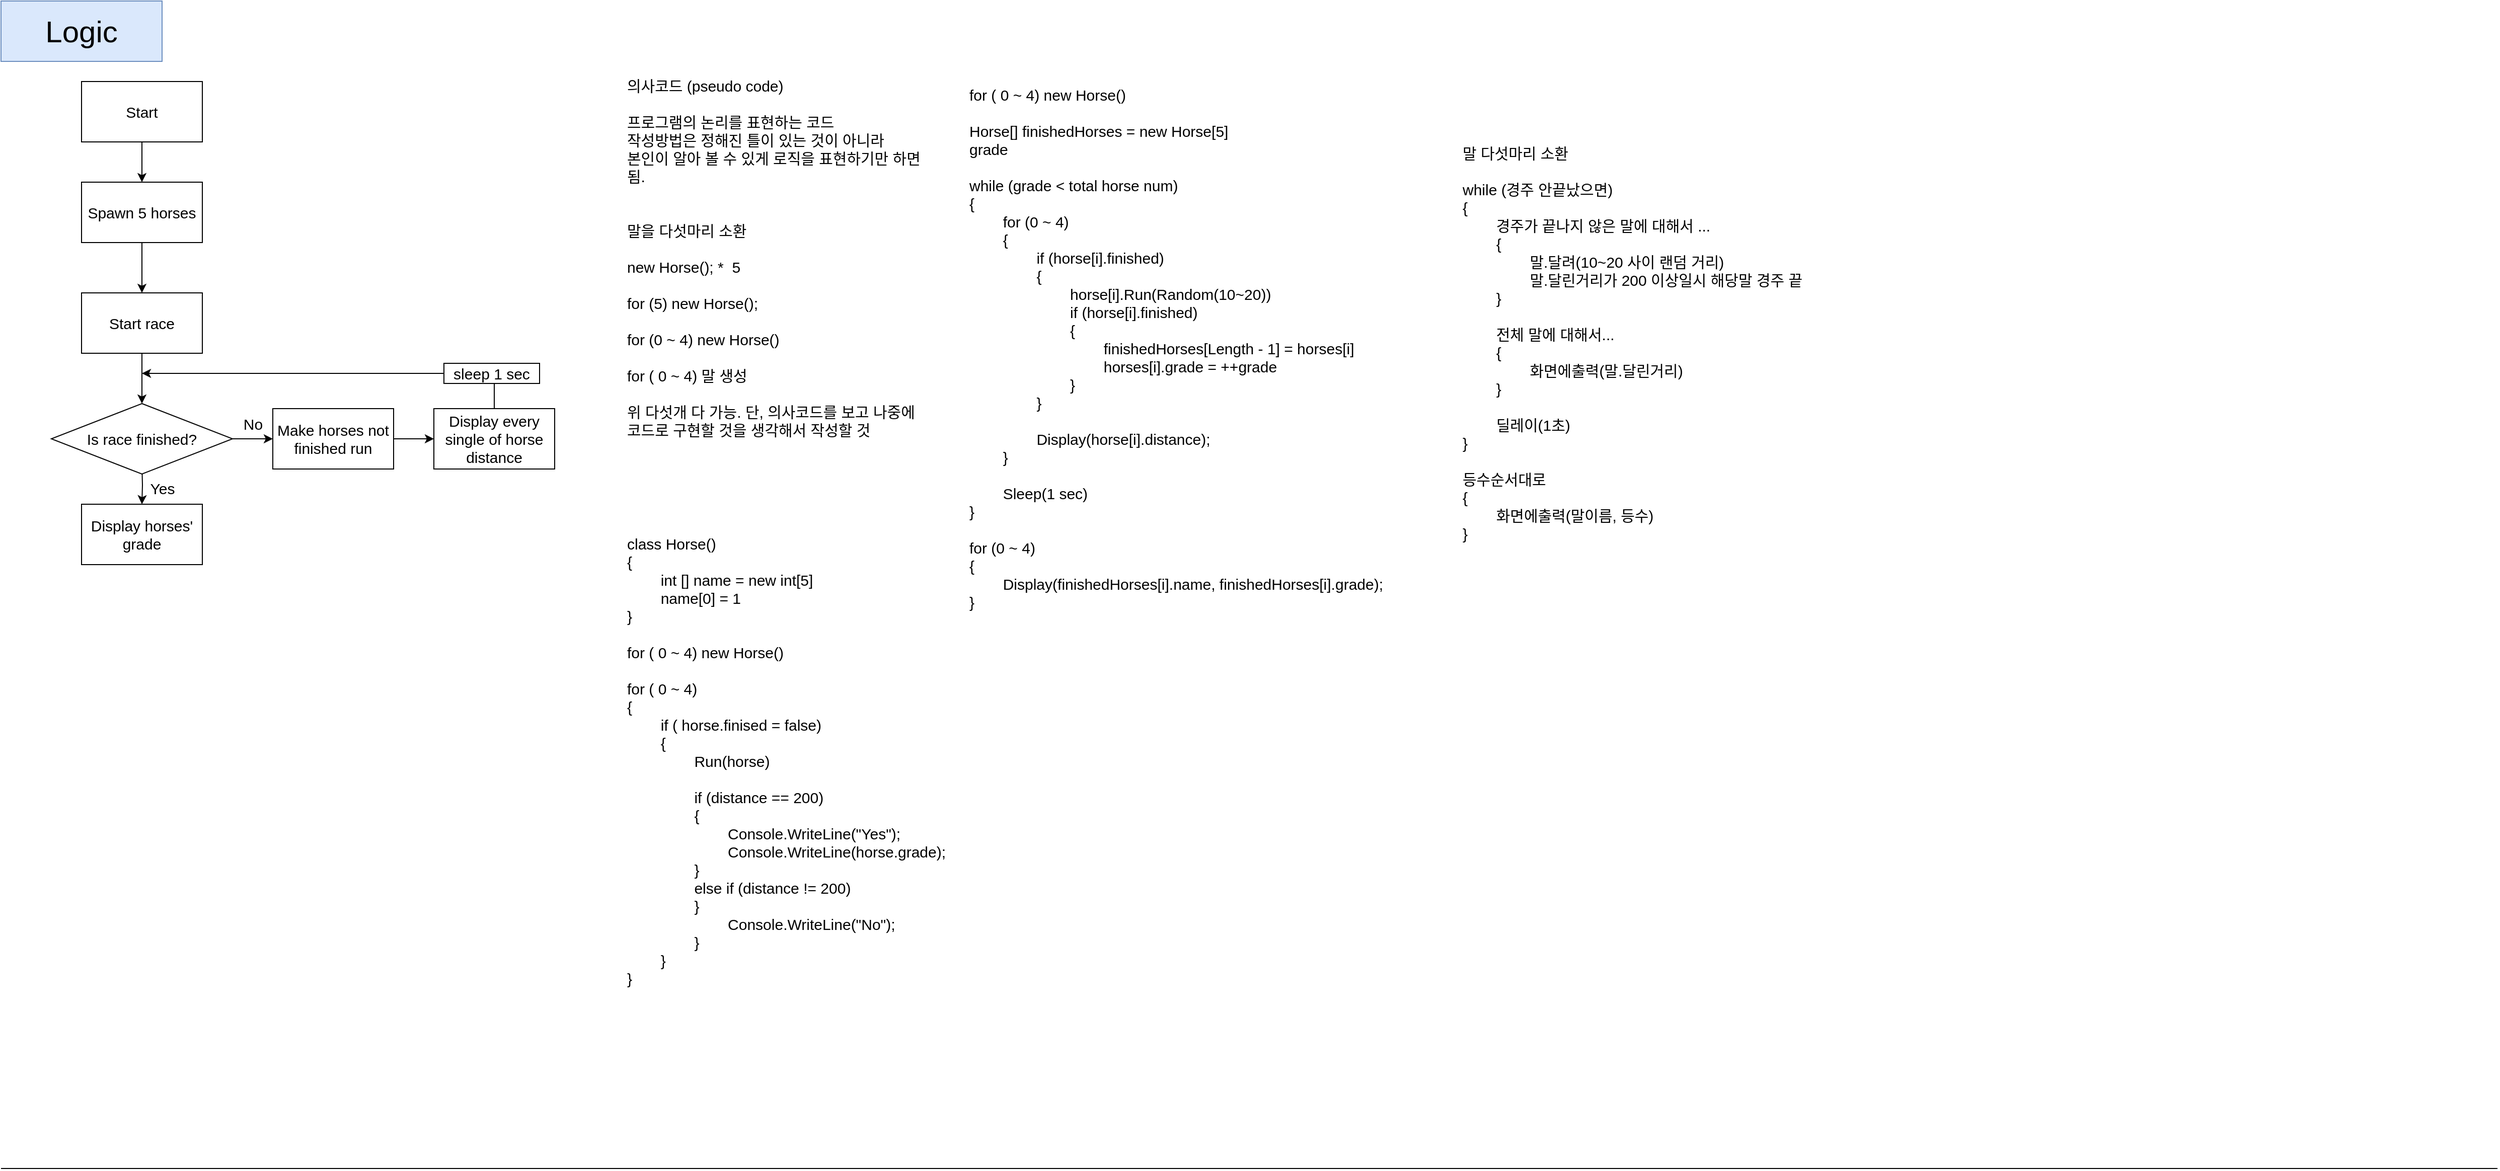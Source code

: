 <mxfile version="20.3.6" type="device"><diagram id="C5RBs43oDa-KdzZeNtuy" name="Page-1"><mxGraphModel dx="1422" dy="794" grid="1" gridSize="10" guides="1" tooltips="1" connect="1" arrows="1" fold="1" page="1" pageScale="1" pageWidth="827" pageHeight="1169" background="#ffffff" math="0" shadow="0"><root><mxCell id="WIyWlLk6GJQsqaUBKTNV-0"/><mxCell id="WIyWlLk6GJQsqaUBKTNV-1" parent="WIyWlLk6GJQsqaUBKTNV-0"/><mxCell id="9gAGxvyXtXJWn00hbQaU-9" value="Logic" style="rounded=0;whiteSpace=wrap;html=1;fontSize=30;fillColor=#dae8fc;strokeColor=#6c8ebf;fontStyle=0" parent="WIyWlLk6GJQsqaUBKTNV-1" vertex="1"><mxGeometry width="160" height="60" as="geometry"/></mxCell><mxCell id="9gAGxvyXtXJWn00hbQaU-12" value="" style="edgeStyle=orthogonalEdgeStyle;rounded=0;orthogonalLoop=1;jettySize=auto;html=1;fontSize=30;" parent="WIyWlLk6GJQsqaUBKTNV-1" source="9gAGxvyXtXJWn00hbQaU-10" target="9gAGxvyXtXJWn00hbQaU-11" edge="1"><mxGeometry relative="1" as="geometry"/></mxCell><mxCell id="9gAGxvyXtXJWn00hbQaU-10" value="Start" style="rounded=0;whiteSpace=wrap;html=1;fontSize=15;" parent="WIyWlLk6GJQsqaUBKTNV-1" vertex="1"><mxGeometry x="80" y="80" width="120" height="60" as="geometry"/></mxCell><mxCell id="9gAGxvyXtXJWn00hbQaU-16" value="" style="edgeStyle=orthogonalEdgeStyle;rounded=0;orthogonalLoop=1;jettySize=auto;html=1;fontSize=30;" parent="WIyWlLk6GJQsqaUBKTNV-1" source="9gAGxvyXtXJWn00hbQaU-11" target="9gAGxvyXtXJWn00hbQaU-15" edge="1"><mxGeometry relative="1" as="geometry"/></mxCell><mxCell id="9gAGxvyXtXJWn00hbQaU-11" value="Spawn 5 horses" style="rounded=0;whiteSpace=wrap;html=1;fontSize=15;" parent="WIyWlLk6GJQsqaUBKTNV-1" vertex="1"><mxGeometry x="80" y="180" width="120" height="60" as="geometry"/></mxCell><mxCell id="9gAGxvyXtXJWn00hbQaU-18" value="" style="edgeStyle=orthogonalEdgeStyle;rounded=0;orthogonalLoop=1;jettySize=auto;html=1;fontSize=30;" parent="WIyWlLk6GJQsqaUBKTNV-1" source="9gAGxvyXtXJWn00hbQaU-15" edge="1"><mxGeometry relative="1" as="geometry"><mxPoint x="140" y="400" as="targetPoint"/></mxGeometry></mxCell><mxCell id="9gAGxvyXtXJWn00hbQaU-15" value="Start race" style="whiteSpace=wrap;html=1;fontSize=15;rounded=0;" parent="WIyWlLk6GJQsqaUBKTNV-1" vertex="1"><mxGeometry x="80" y="290" width="120" height="60" as="geometry"/></mxCell><mxCell id="9gAGxvyXtXJWn00hbQaU-20" value="Yes" style="edgeStyle=orthogonalEdgeStyle;rounded=0;orthogonalLoop=1;jettySize=auto;html=1;fontSize=15;" parent="WIyWlLk6GJQsqaUBKTNV-1" target="9gAGxvyXtXJWn00hbQaU-19" edge="1"><mxGeometry x="0.2" y="20" relative="1" as="geometry"><mxPoint x="140" y="460" as="sourcePoint"/><mxPoint as="offset"/></mxGeometry></mxCell><mxCell id="9gAGxvyXtXJWn00hbQaU-19" value="Display horses' grade" style="whiteSpace=wrap;html=1;fontSize=15;rounded=0;" parent="WIyWlLk6GJQsqaUBKTNV-1" vertex="1"><mxGeometry x="80" y="500" width="120" height="60" as="geometry"/></mxCell><mxCell id="9gAGxvyXtXJWn00hbQaU-24" style="edgeStyle=orthogonalEdgeStyle;rounded=0;orthogonalLoop=1;jettySize=auto;html=1;fontSize=15;exitX=0.5;exitY=0;exitDx=0;exitDy=0;" parent="WIyWlLk6GJQsqaUBKTNV-1" source="9gAGxvyXtXJWn00hbQaU-25" edge="1"><mxGeometry relative="1" as="geometry"><mxPoint x="140" y="370" as="targetPoint"/><Array as="points"><mxPoint x="490" y="370"/></Array></mxGeometry></mxCell><mxCell id="9gAGxvyXtXJWn00hbQaU-34" value="No" style="edgeStyle=orthogonalEdgeStyle;rounded=0;orthogonalLoop=1;jettySize=auto;html=1;fontSize=15;" parent="WIyWlLk6GJQsqaUBKTNV-1" source="9gAGxvyXtXJWn00hbQaU-22" target="9gAGxvyXtXJWn00hbQaU-30" edge="1"><mxGeometry y="15" relative="1" as="geometry"><mxPoint as="offset"/></mxGeometry></mxCell><mxCell id="9gAGxvyXtXJWn00hbQaU-22" value="Is race finished?" style="rhombus;whiteSpace=wrap;html=1;fontSize=15;" parent="WIyWlLk6GJQsqaUBKTNV-1" vertex="1"><mxGeometry x="50" y="400" width="180" height="70" as="geometry"/></mxCell><mxCell id="9gAGxvyXtXJWn00hbQaU-25" value="Display every single of horse distance" style="rounded=0;whiteSpace=wrap;html=1;fontSize=15;" parent="WIyWlLk6GJQsqaUBKTNV-1" vertex="1"><mxGeometry x="430" y="405" width="120" height="60" as="geometry"/></mxCell><mxCell id="9gAGxvyXtXJWn00hbQaU-29" value="sleep 1 sec" style="rounded=0;whiteSpace=wrap;html=1;fontSize=15;" parent="WIyWlLk6GJQsqaUBKTNV-1" vertex="1"><mxGeometry x="440" y="360" width="95" height="20" as="geometry"/></mxCell><mxCell id="9gAGxvyXtXJWn00hbQaU-33" value="" style="edgeStyle=orthogonalEdgeStyle;rounded=0;orthogonalLoop=1;jettySize=auto;html=1;fontSize=15;" parent="WIyWlLk6GJQsqaUBKTNV-1" source="9gAGxvyXtXJWn00hbQaU-30" target="9gAGxvyXtXJWn00hbQaU-25" edge="1"><mxGeometry relative="1" as="geometry"/></mxCell><mxCell id="9gAGxvyXtXJWn00hbQaU-30" value="Make horses not finished run" style="rounded=0;whiteSpace=wrap;html=1;fontSize=15;" parent="WIyWlLk6GJQsqaUBKTNV-1" vertex="1"><mxGeometry x="270" y="405" width="120" height="60" as="geometry"/></mxCell><mxCell id="9gAGxvyXtXJWn00hbQaU-35" value="의사코드 (pseudo code)&lt;br&gt;&lt;br&gt;프로그램의 논리를 표현하는 코드&lt;br&gt;작성방법은 정해진 틀이 있는 것이 아니라&lt;br&gt;본인이 알아 볼 수 있게 로직을 표현하기만 하면 됨.&lt;br&gt;&lt;br&gt;&lt;br&gt;말을 다섯마리 소환&lt;br&gt;&lt;br&gt;new Horse(); *&amp;nbsp; 5&lt;br&gt;&lt;br&gt;for (5) new Horse();&lt;br&gt;&lt;br&gt;for (0 ~ 4) new Horse()&lt;br&gt;&lt;br&gt;for ( 0 ~ 4) 말 생성&lt;br&gt;&lt;br&gt;위 다섯개 다 가능. 단, 의사코드를 보고 나중에 코드로 구현할 것을 생각해서 작성할 것" style="text;html=1;strokeColor=none;fillColor=none;align=left;verticalAlign=middle;whiteSpace=wrap;rounded=0;fontSize=15;" parent="WIyWlLk6GJQsqaUBKTNV-1" vertex="1"><mxGeometry x="620" y="50" width="300" height="410" as="geometry"/></mxCell><mxCell id="9gAGxvyXtXJWn00hbQaU-36" value="for ( 0 ~ 4) new Horse()&lt;br&gt;&lt;br&gt;Horse[] finishedHorses = new Horse[5]&lt;br&gt;grade&lt;br&gt;&lt;br&gt;while (grade &amp;lt; total horse num)&lt;br&gt;{&lt;br&gt;&lt;span style=&quot;white-space: pre;&quot;&gt;&#9;&lt;/span&gt;for (0 ~ 4)&lt;br&gt;&lt;span style=&quot;white-space: pre;&quot;&gt;&#9;&lt;/span&gt;{&lt;br&gt;&lt;span style=&quot;white-space: pre;&quot;&gt;&#9;&lt;/span&gt;&lt;span style=&quot;white-space: pre;&quot;&gt;&#9;&lt;/span&gt;if (horse[i].finished)&lt;br&gt;&lt;span style=&quot;white-space: pre;&quot;&gt;&#9;&lt;/span&gt;&lt;span style=&quot;white-space: pre;&quot;&gt;&#9;&lt;/span&gt;{&lt;br&gt;&lt;span style=&quot;white-space: pre;&quot;&gt;&#9;&lt;/span&gt;&lt;span style=&quot;white-space: pre;&quot;&gt;&#9;&lt;/span&gt;&lt;span style=&quot;white-space: pre;&quot;&gt;&#9;&lt;/span&gt;horse[i].Run(Random(10~20))&lt;br&gt;&lt;span style=&quot;white-space: pre;&quot;&gt;&#9;&lt;/span&gt;&lt;span style=&quot;white-space: pre;&quot;&gt;&#9;&lt;/span&gt;&lt;span style=&quot;white-space: pre;&quot;&gt;&#9;&lt;/span&gt;if (horse[i].finished)&lt;br&gt;&lt;span style=&quot;white-space: pre;&quot;&gt;&#9;&lt;/span&gt;&lt;span style=&quot;white-space: pre;&quot;&gt;&#9;&lt;/span&gt;&lt;span style=&quot;white-space: pre;&quot;&gt;&#9;&lt;/span&gt;{&lt;br&gt;&lt;span style=&quot;white-space: pre;&quot;&gt;&#9;&lt;/span&gt;&lt;span style=&quot;white-space: pre;&quot;&gt;&#9;&lt;/span&gt;&lt;span style=&quot;white-space: pre;&quot;&gt;&#9;&lt;span style=&quot;white-space: pre;&quot;&gt;&#9;&lt;/span&gt;f&lt;/span&gt;inishedHorses[Length - 1] = horses[i]&lt;br&gt;&lt;span style=&quot;white-space: pre;&quot;&gt;&#9;&lt;/span&gt;&lt;span style=&quot;white-space: pre;&quot;&gt;&#9;&lt;/span&gt;&lt;span style=&quot;white-space: pre;&quot;&gt;&#9;&lt;/span&gt;&lt;span style=&quot;white-space: pre;&quot;&gt;&#9;&lt;/span&gt;horses[i].grade = ++grade&lt;br&gt;&lt;span style=&quot;white-space: pre;&quot;&gt;&#9;&lt;/span&gt;&lt;span style=&quot;white-space: pre;&quot;&gt;&#9;&lt;/span&gt;&lt;span style=&quot;white-space: pre;&quot;&gt;&#9;&lt;/span&gt;}&lt;br&gt;&lt;span style=&quot;white-space: pre;&quot;&gt;&#9;&lt;/span&gt;&lt;span style=&quot;white-space: pre;&quot;&gt;&#9;&lt;/span&gt;}&lt;br&gt;&lt;br&gt;&lt;span style=&quot;white-space: pre;&quot;&gt;&#9;&lt;/span&gt;&lt;span style=&quot;white-space: pre;&quot;&gt;&#9;&lt;/span&gt;Display(horse[i].distance);&lt;br&gt;&lt;span style=&quot;white-space: pre;&quot;&gt;&#9;&lt;/span&gt;}&lt;br&gt;&lt;br&gt;&lt;span style=&quot;white-space: pre;&quot;&gt;&#9;&lt;/span&gt;Sleep(1 sec)&lt;br&gt;}&lt;br&gt;&lt;br&gt;for (0 ~ 4)&lt;br&gt;{&lt;br&gt;&lt;span style=&quot;white-space: pre;&quot;&gt;&#9;&lt;/span&gt;Display(finishedHorses[i].name, finishedHorses[i].grade);&lt;br&gt;}" style="text;html=1;strokeColor=none;fillColor=none;align=left;verticalAlign=middle;whiteSpace=wrap;rounded=0;fontSize=15;" parent="WIyWlLk6GJQsqaUBKTNV-1" vertex="1"><mxGeometry x="960" y="50" width="420" height="590" as="geometry"/></mxCell><mxCell id="9gAGxvyXtXJWn00hbQaU-39" value="class Horse()&lt;br&gt;{&lt;br&gt;&lt;span style=&quot;white-space: pre;&quot;&gt;&#9;&lt;/span&gt;int [] name = new int[5]&lt;br&gt;&lt;span style=&quot;white-space: pre;&quot;&gt;&#9;&lt;/span&gt;name[0] = 1&lt;br&gt;}&lt;br&gt;&lt;br&gt;for ( 0 ~ 4) new Horse()&lt;br&gt;&lt;br&gt;for ( 0 ~ 4)&lt;br&gt;{&lt;br&gt;&lt;span style=&quot;white-space: pre;&quot;&gt;&#9;&lt;/span&gt;if ( horse.finised = false)&lt;br&gt;&lt;span style=&quot;white-space: pre;&quot;&gt;&#9;&lt;/span&gt;{&lt;br&gt;&lt;span style=&quot;white-space: pre;&quot;&gt;&#9;&lt;span style=&quot;white-space: pre;&quot;&gt;&#9;&lt;/span&gt;&lt;/span&gt;Run(horse)&lt;br&gt;&lt;span style=&quot;white-space: pre;&quot;&gt;&#9;&lt;/span&gt;&lt;br&gt;&lt;span style=&quot;white-space: pre;&quot;&gt;&#9;&lt;span style=&quot;white-space: pre;&quot;&gt;&#9;&lt;/span&gt;&lt;/span&gt;if (distance == 200)&lt;br&gt;&lt;span style=&quot;white-space: pre;&quot;&gt;&#9;&lt;span style=&quot;white-space: pre;&quot;&gt;&#9;&lt;/span&gt;&lt;/span&gt;{&lt;br&gt;&lt;span style=&quot;white-space: pre;&quot;&gt;&lt;span style=&quot;white-space: pre;&quot;&gt;&#9;&lt;span style=&quot;white-space: pre;&quot;&gt;&#9;&lt;/span&gt;&lt;/span&gt;&#9;&lt;/span&gt;Console.WriteLine(&quot;Yes&quot;);&lt;br&gt;&lt;span style=&quot;white-space: pre;&quot;&gt;&lt;span style=&quot;white-space: pre;&quot;&gt;&#9;&lt;/span&gt;&#9;&lt;span style=&quot;white-space: pre;&quot;&gt;&#9;&lt;/span&gt;&lt;/span&gt;Console.WriteLine(horse.grade);&lt;br&gt;&lt;span style=&quot;white-space: pre;&quot;&gt;&#9;&lt;span style=&quot;white-space: pre;&quot;&gt;&#9;&lt;/span&gt;&lt;/span&gt;}&lt;br&gt;&lt;span style=&quot;white-space: pre;&quot;&gt;&#9;&lt;span style=&quot;white-space: pre;&quot;&gt;&#9;&lt;/span&gt;&lt;/span&gt;else if (distance != 200)&lt;br&gt;&lt;span style=&quot;white-space: pre;&quot;&gt;&#9;&lt;span style=&quot;white-space: pre;&quot;&gt;&#9;&lt;/span&gt;&lt;/span&gt;}&lt;br&gt;&lt;span style=&quot;white-space: pre;&quot;&gt;&lt;span style=&quot;white-space: pre;&quot;&gt;&#9;&lt;span style=&quot;white-space: pre;&quot;&gt;&#9;&lt;/span&gt;&lt;/span&gt;&#9;&lt;/span&gt;Console.WriteLine(&quot;No&quot;);&lt;br&gt;&lt;span style=&quot;white-space: pre;&quot;&gt;&#9;&lt;span style=&quot;white-space: pre;&quot;&gt;&#9;&lt;/span&gt;&lt;/span&gt;}&lt;br&gt;&lt;span style=&quot;white-space: pre;&quot;&gt;&#9;&lt;/span&gt;}&lt;br&gt;}" style="text;html=1;strokeColor=none;fillColor=none;align=left;verticalAlign=middle;whiteSpace=wrap;rounded=0;fontSize=15;" parent="WIyWlLk6GJQsqaUBKTNV-1" vertex="1"><mxGeometry x="620" y="480" width="320" height="550" as="geometry"/></mxCell><mxCell id="9gAGxvyXtXJWn00hbQaU-40" style="edgeStyle=orthogonalEdgeStyle;rounded=0;orthogonalLoop=1;jettySize=auto;html=1;exitX=0.5;exitY=1;exitDx=0;exitDy=0;fontSize=15;" parent="WIyWlLk6GJQsqaUBKTNV-1" source="9gAGxvyXtXJWn00hbQaU-36" target="9gAGxvyXtXJWn00hbQaU-36" edge="1"><mxGeometry relative="1" as="geometry"/></mxCell><mxCell id="9gAGxvyXtXJWn00hbQaU-41" value="말 다섯마리 소환&lt;br&gt;&lt;br&gt;while (경주 안끝났으면)&lt;br&gt;{&lt;br&gt;&lt;span style=&quot;white-space: pre;&quot;&gt;&#9;&lt;/span&gt;경주가 끝나지 않은 말에 대해서 ...&lt;br&gt;&lt;span style=&quot;white-space: pre;&quot;&gt;&#9;&lt;/span&gt;{&lt;br&gt;&lt;span style=&quot;white-space: pre;&quot;&gt;&#9;&lt;/span&gt;&lt;span style=&quot;white-space: pre;&quot;&gt;&#9;&lt;/span&gt;말.달려(10~20 사이 랜덤 거리)&lt;br&gt;&lt;span style=&quot;white-space: pre;&quot;&gt;&#9;&lt;/span&gt;&lt;span style=&quot;white-space: pre;&quot;&gt;&#9;&lt;/span&gt;말.달린거리가 200 이상일시 해당말 경주 끝&lt;br&gt;&lt;span style=&quot;white-space: pre;&quot;&gt;&#9;&lt;/span&gt;}&lt;br&gt;&lt;br&gt;&lt;span style=&quot;white-space: pre;&quot;&gt;&#9;&lt;/span&gt;전체 말에 대해서...&lt;br&gt;&lt;span style=&quot;white-space: pre;&quot;&gt;&#9;&lt;/span&gt;{&lt;br&gt;&lt;span style=&quot;white-space: pre;&quot;&gt;&#9;&lt;/span&gt;&lt;span style=&quot;white-space: pre;&quot;&gt;&#9;&lt;/span&gt;화면에출력(말.달린거리)&lt;br&gt;&lt;span style=&quot;white-space: pre;&quot;&gt;&#9;&lt;/span&gt;}&lt;br&gt;&lt;br&gt;&lt;span style=&quot;white-space: pre;&quot;&gt;&#9;&lt;/span&gt;딜레이(1초)&lt;br&gt;}&lt;br&gt;&lt;br&gt;등수순서대로&lt;br&gt;{&lt;br&gt;&lt;span style=&quot;white-space: pre;&quot;&gt;&#9;&lt;/span&gt;화면에출력(말이름, 등수)&lt;br&gt;}" style="text;html=1;strokeColor=none;fillColor=none;align=left;verticalAlign=middle;whiteSpace=wrap;rounded=0;fontSize=15;" parent="WIyWlLk6GJQsqaUBKTNV-1" vertex="1"><mxGeometry x="1450" y="60" width="370" height="560" as="geometry"/></mxCell><mxCell id="9gAGxvyXtXJWn00hbQaU-42" value="" style="endArrow=none;html=1;rounded=0;fontSize=15;" parent="WIyWlLk6GJQsqaUBKTNV-1" edge="1"><mxGeometry width="50" height="50" relative="1" as="geometry"><mxPoint y="1160" as="sourcePoint"/><mxPoint x="2480" y="1160" as="targetPoint"/></mxGeometry></mxCell></root></mxGraphModel></diagram></mxfile>